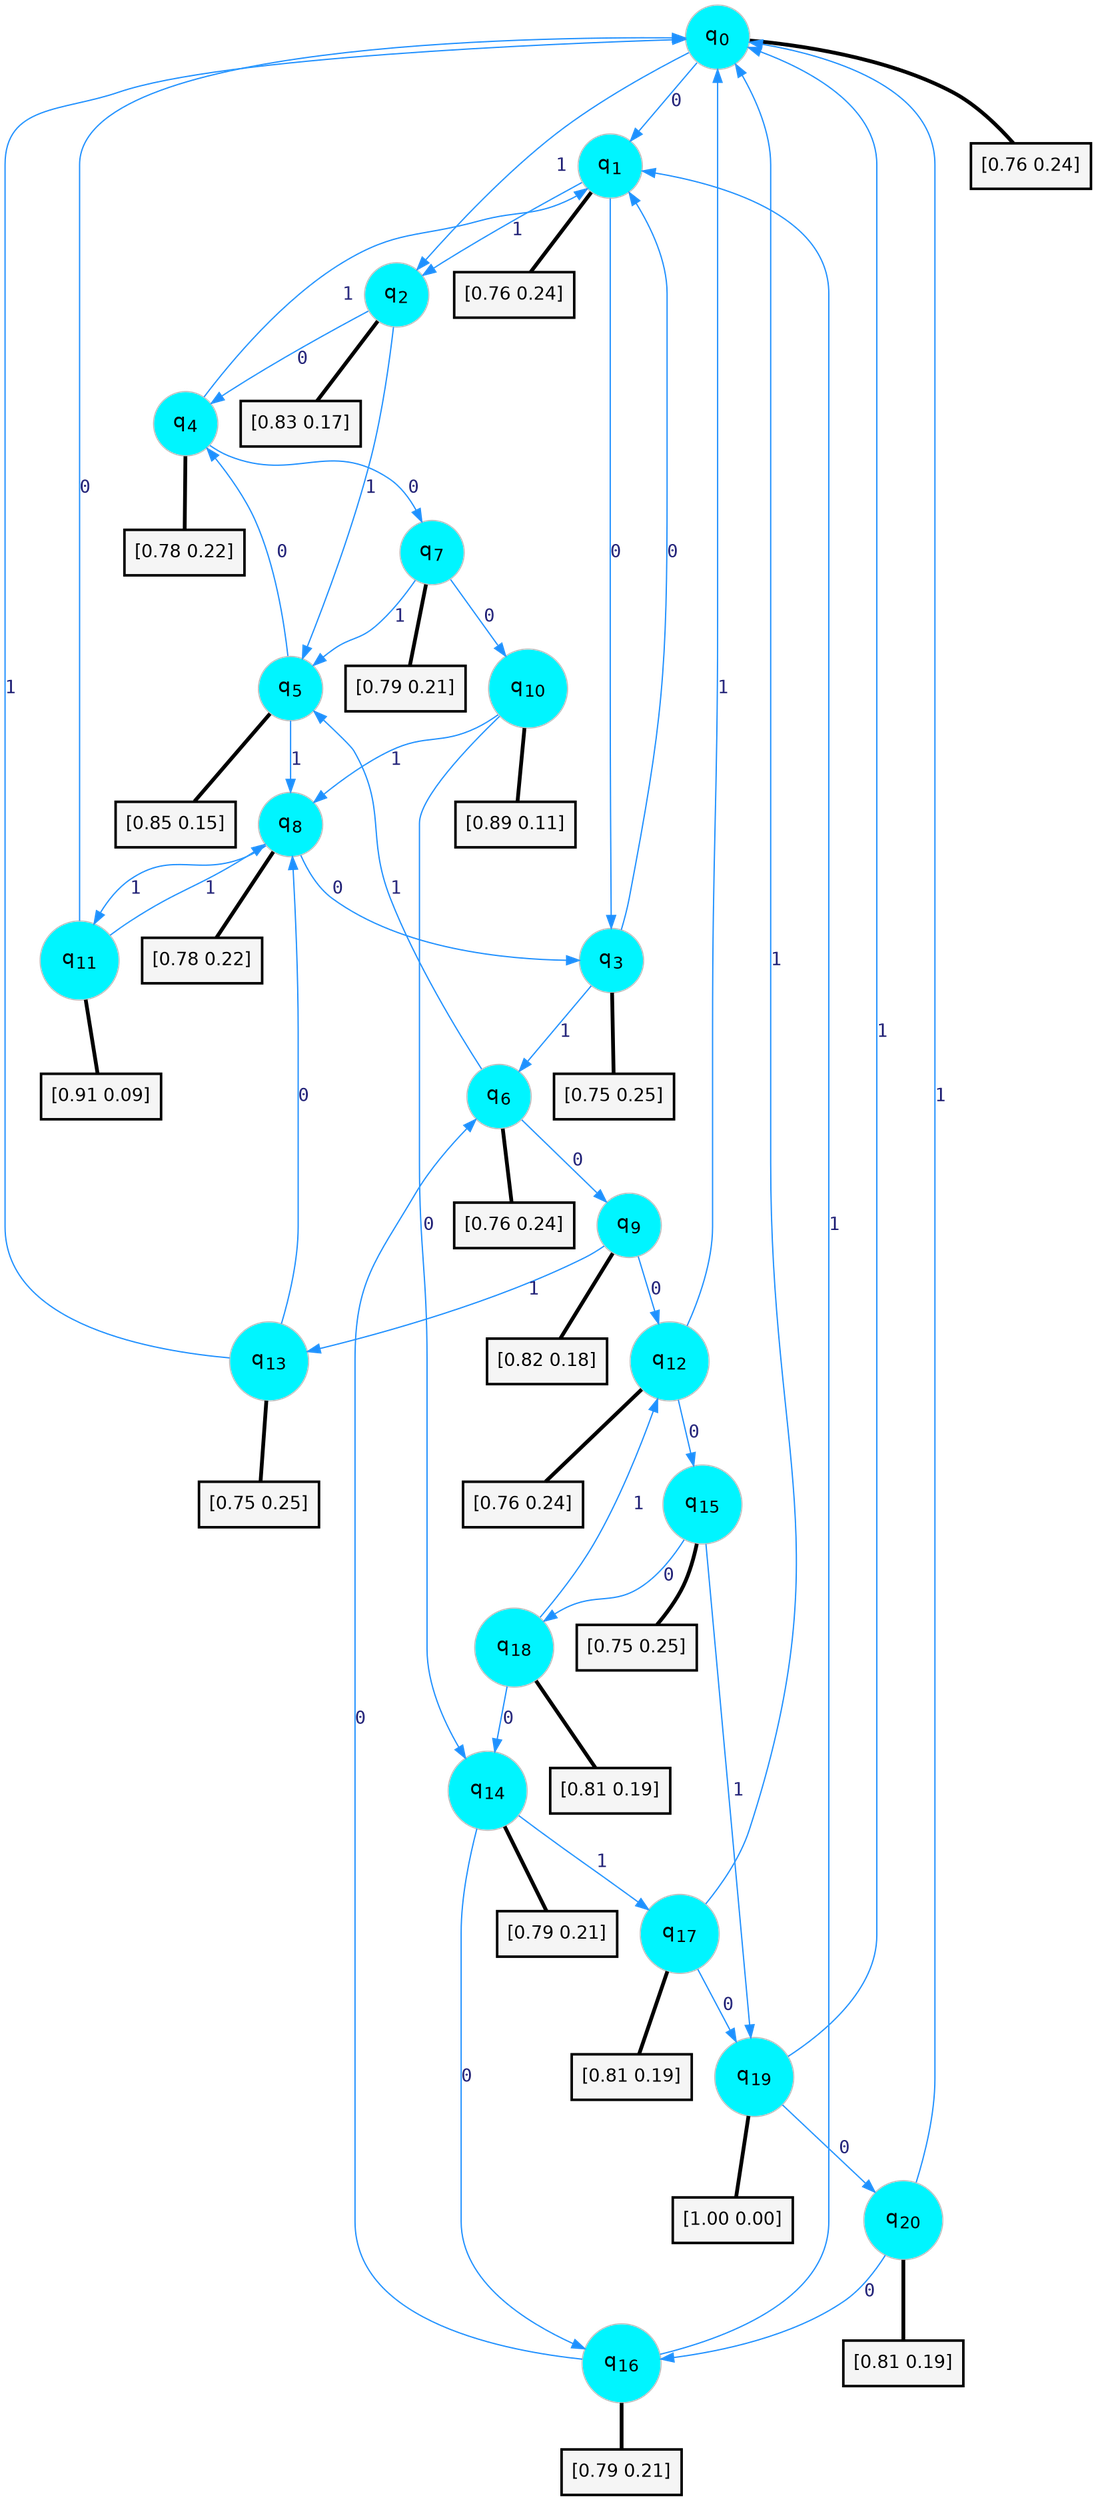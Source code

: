 digraph G {
graph [
bgcolor=transparent, dpi=300, rankdir=TD, size="40,25"];
node [
color=gray, fillcolor=turquoise1, fontcolor=black, fontname=Helvetica, fontsize=16, fontweight=bold, shape=circle, style=filled];
edge [
arrowsize=1, color=dodgerblue1, fontcolor=midnightblue, fontname=courier, fontweight=bold, penwidth=1, style=solid, weight=20];
0[label=<q<SUB>0</SUB>>];
1[label=<q<SUB>1</SUB>>];
2[label=<q<SUB>2</SUB>>];
3[label=<q<SUB>3</SUB>>];
4[label=<q<SUB>4</SUB>>];
5[label=<q<SUB>5</SUB>>];
6[label=<q<SUB>6</SUB>>];
7[label=<q<SUB>7</SUB>>];
8[label=<q<SUB>8</SUB>>];
9[label=<q<SUB>9</SUB>>];
10[label=<q<SUB>10</SUB>>];
11[label=<q<SUB>11</SUB>>];
12[label=<q<SUB>12</SUB>>];
13[label=<q<SUB>13</SUB>>];
14[label=<q<SUB>14</SUB>>];
15[label=<q<SUB>15</SUB>>];
16[label=<q<SUB>16</SUB>>];
17[label=<q<SUB>17</SUB>>];
18[label=<q<SUB>18</SUB>>];
19[label=<q<SUB>19</SUB>>];
20[label=<q<SUB>20</SUB>>];
21[label="[0.76 0.24]", shape=box,fontcolor=black, fontname=Helvetica, fontsize=14, penwidth=2, fillcolor=whitesmoke,color=black];
22[label="[0.76 0.24]", shape=box,fontcolor=black, fontname=Helvetica, fontsize=14, penwidth=2, fillcolor=whitesmoke,color=black];
23[label="[0.83 0.17]", shape=box,fontcolor=black, fontname=Helvetica, fontsize=14, penwidth=2, fillcolor=whitesmoke,color=black];
24[label="[0.75 0.25]", shape=box,fontcolor=black, fontname=Helvetica, fontsize=14, penwidth=2, fillcolor=whitesmoke,color=black];
25[label="[0.78 0.22]", shape=box,fontcolor=black, fontname=Helvetica, fontsize=14, penwidth=2, fillcolor=whitesmoke,color=black];
26[label="[0.85 0.15]", shape=box,fontcolor=black, fontname=Helvetica, fontsize=14, penwidth=2, fillcolor=whitesmoke,color=black];
27[label="[0.76 0.24]", shape=box,fontcolor=black, fontname=Helvetica, fontsize=14, penwidth=2, fillcolor=whitesmoke,color=black];
28[label="[0.79 0.21]", shape=box,fontcolor=black, fontname=Helvetica, fontsize=14, penwidth=2, fillcolor=whitesmoke,color=black];
29[label="[0.78 0.22]", shape=box,fontcolor=black, fontname=Helvetica, fontsize=14, penwidth=2, fillcolor=whitesmoke,color=black];
30[label="[0.82 0.18]", shape=box,fontcolor=black, fontname=Helvetica, fontsize=14, penwidth=2, fillcolor=whitesmoke,color=black];
31[label="[0.89 0.11]", shape=box,fontcolor=black, fontname=Helvetica, fontsize=14, penwidth=2, fillcolor=whitesmoke,color=black];
32[label="[0.91 0.09]", shape=box,fontcolor=black, fontname=Helvetica, fontsize=14, penwidth=2, fillcolor=whitesmoke,color=black];
33[label="[0.76 0.24]", shape=box,fontcolor=black, fontname=Helvetica, fontsize=14, penwidth=2, fillcolor=whitesmoke,color=black];
34[label="[0.75 0.25]", shape=box,fontcolor=black, fontname=Helvetica, fontsize=14, penwidth=2, fillcolor=whitesmoke,color=black];
35[label="[0.79 0.21]", shape=box,fontcolor=black, fontname=Helvetica, fontsize=14, penwidth=2, fillcolor=whitesmoke,color=black];
36[label="[0.75 0.25]", shape=box,fontcolor=black, fontname=Helvetica, fontsize=14, penwidth=2, fillcolor=whitesmoke,color=black];
37[label="[0.79 0.21]", shape=box,fontcolor=black, fontname=Helvetica, fontsize=14, penwidth=2, fillcolor=whitesmoke,color=black];
38[label="[0.81 0.19]", shape=box,fontcolor=black, fontname=Helvetica, fontsize=14, penwidth=2, fillcolor=whitesmoke,color=black];
39[label="[0.81 0.19]", shape=box,fontcolor=black, fontname=Helvetica, fontsize=14, penwidth=2, fillcolor=whitesmoke,color=black];
40[label="[1.00 0.00]", shape=box,fontcolor=black, fontname=Helvetica, fontsize=14, penwidth=2, fillcolor=whitesmoke,color=black];
41[label="[0.81 0.19]", shape=box,fontcolor=black, fontname=Helvetica, fontsize=14, penwidth=2, fillcolor=whitesmoke,color=black];
0->1 [label=0];
0->2 [label=1];
0->21 [arrowhead=none, penwidth=3,color=black];
1->3 [label=0];
1->2 [label=1];
1->22 [arrowhead=none, penwidth=3,color=black];
2->4 [label=0];
2->5 [label=1];
2->23 [arrowhead=none, penwidth=3,color=black];
3->1 [label=0];
3->6 [label=1];
3->24 [arrowhead=none, penwidth=3,color=black];
4->7 [label=0];
4->1 [label=1];
4->25 [arrowhead=none, penwidth=3,color=black];
5->4 [label=0];
5->8 [label=1];
5->26 [arrowhead=none, penwidth=3,color=black];
6->9 [label=0];
6->5 [label=1];
6->27 [arrowhead=none, penwidth=3,color=black];
7->10 [label=0];
7->5 [label=1];
7->28 [arrowhead=none, penwidth=3,color=black];
8->3 [label=0];
8->11 [label=1];
8->29 [arrowhead=none, penwidth=3,color=black];
9->12 [label=0];
9->13 [label=1];
9->30 [arrowhead=none, penwidth=3,color=black];
10->14 [label=0];
10->8 [label=1];
10->31 [arrowhead=none, penwidth=3,color=black];
11->0 [label=0];
11->8 [label=1];
11->32 [arrowhead=none, penwidth=3,color=black];
12->15 [label=0];
12->0 [label=1];
12->33 [arrowhead=none, penwidth=3,color=black];
13->8 [label=0];
13->0 [label=1];
13->34 [arrowhead=none, penwidth=3,color=black];
14->16 [label=0];
14->17 [label=1];
14->35 [arrowhead=none, penwidth=3,color=black];
15->18 [label=0];
15->19 [label=1];
15->36 [arrowhead=none, penwidth=3,color=black];
16->6 [label=0];
16->1 [label=1];
16->37 [arrowhead=none, penwidth=3,color=black];
17->19 [label=0];
17->0 [label=1];
17->38 [arrowhead=none, penwidth=3,color=black];
18->14 [label=0];
18->12 [label=1];
18->39 [arrowhead=none, penwidth=3,color=black];
19->20 [label=0];
19->0 [label=1];
19->40 [arrowhead=none, penwidth=3,color=black];
20->16 [label=0];
20->0 [label=1];
20->41 [arrowhead=none, penwidth=3,color=black];
}
